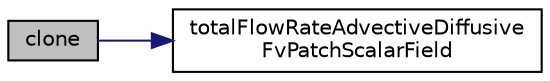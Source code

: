 digraph "clone"
{
  bgcolor="transparent";
  edge [fontname="Helvetica",fontsize="10",labelfontname="Helvetica",labelfontsize="10"];
  node [fontname="Helvetica",fontsize="10",shape=record];
  rankdir="LR";
  Node1 [label="clone",height=0.2,width=0.4,color="black", fillcolor="grey75", style="filled", fontcolor="black"];
  Node1 -> Node2 [color="midnightblue",fontsize="10",style="solid",fontname="Helvetica"];
  Node2 [label="totalFlowRateAdvectiveDiffusive\lFvPatchScalarField",height=0.2,width=0.4,color="black",URL="$a02641.html#ad2a0555bb46f764193b2dbc3620d8d82",tooltip="Construct from patch and internal field. "];
}
